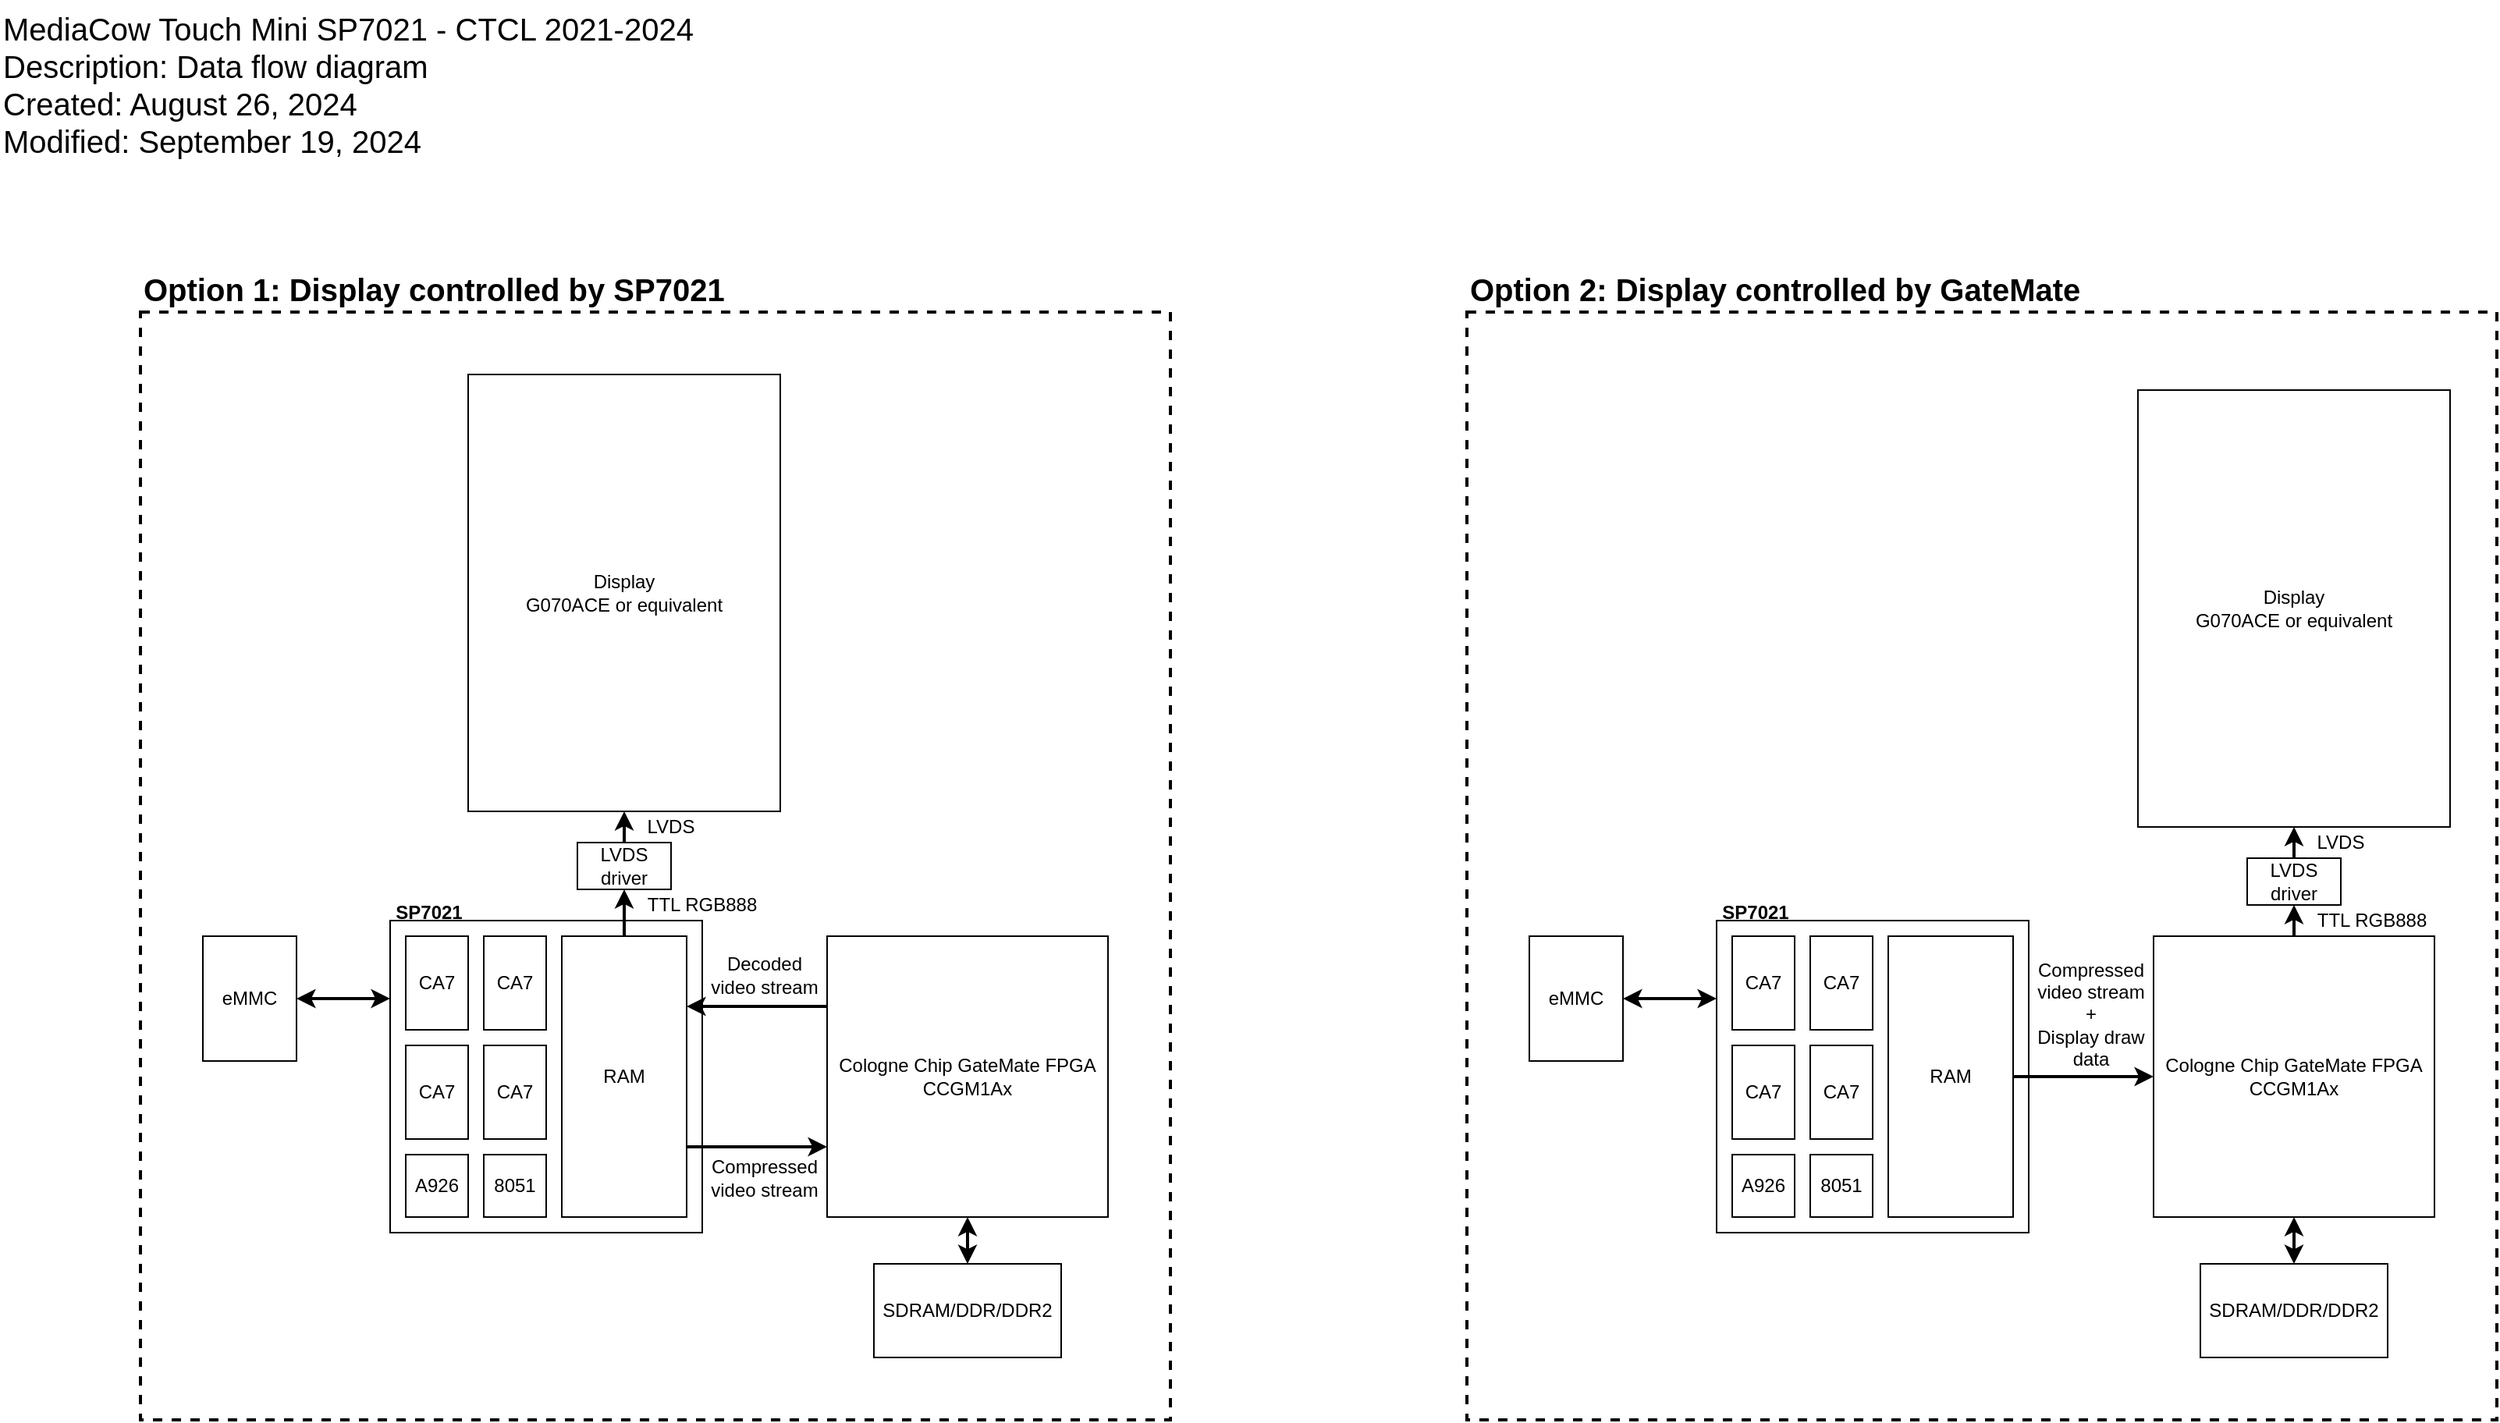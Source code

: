 <mxfile version="24.7.8">
  <diagram name="Page-1" id="0467Vszm-c7N2mC9LzOY">
    <mxGraphModel dx="2390" dy="1403" grid="1" gridSize="10" guides="1" tooltips="1" connect="1" arrows="1" fold="1" page="1" pageScale="1" pageWidth="850" pageHeight="1100" math="0" shadow="0">
      <root>
        <mxCell id="0" />
        <mxCell id="1" parent="0" />
        <mxCell id="nrjsd-WsbJ5-rD9QdF9O-45" value="" style="rounded=0;whiteSpace=wrap;html=1;fillColor=none;dashed=1;strokeWidth=2;movable=1;resizable=1;rotatable=1;deletable=1;editable=1;locked=0;connectable=1;" vertex="1" parent="1">
          <mxGeometry x="950" y="210" width="660" height="710" as="geometry" />
        </mxCell>
        <mxCell id="nrjsd-WsbJ5-rD9QdF9O-42" value="" style="rounded=0;whiteSpace=wrap;html=1;fillColor=none;dashed=1;strokeWidth=2;" vertex="1" parent="1">
          <mxGeometry x="100" y="210" width="660" height="710" as="geometry" />
        </mxCell>
        <mxCell id="nrjsd-WsbJ5-rD9QdF9O-1" value="MediaCow Touch Mini SP7021 - CTCL 2021-2024&lt;div style=&quot;font-size: 20px;&quot;&gt;Description: Data flow diagram&lt;/div&gt;&lt;div style=&quot;font-size: 20px;&quot;&gt;Created: August 26, 2024&lt;br style=&quot;font-size: 20px;&quot;&gt;&lt;div style=&quot;font-size: 20px;&quot;&gt;Modified: September 19, 2024&lt;/div&gt;&lt;/div&gt;&lt;div style=&quot;font-size: 20px;&quot;&gt;&lt;br style=&quot;font-size: 20px;&quot;&gt;&lt;/div&gt;" style="text;html=1;align=left;verticalAlign=top;whiteSpace=wrap;rounded=0;fontSize=20;" vertex="1" parent="1">
          <mxGeometry x="10" y="10" width="460" height="150" as="geometry" />
        </mxCell>
        <mxCell id="nrjsd-WsbJ5-rD9QdF9O-2" value="" style="rounded=0;whiteSpace=wrap;html=1;" vertex="1" parent="1">
          <mxGeometry x="260" y="600" width="200" height="200" as="geometry" />
        </mxCell>
        <mxCell id="nrjsd-WsbJ5-rD9QdF9O-10" style="edgeStyle=orthogonalEdgeStyle;rounded=0;orthogonalLoop=1;jettySize=auto;html=1;exitX=1;exitY=0.75;exitDx=0;exitDy=0;entryX=0;entryY=0.75;entryDx=0;entryDy=0;strokeWidth=2;" edge="1" parent="1" source="nrjsd-WsbJ5-rD9QdF9O-3" target="nrjsd-WsbJ5-rD9QdF9O-9">
          <mxGeometry relative="1" as="geometry" />
        </mxCell>
        <mxCell id="nrjsd-WsbJ5-rD9QdF9O-31" style="edgeStyle=orthogonalEdgeStyle;rounded=0;orthogonalLoop=1;jettySize=auto;html=1;exitX=0.5;exitY=0;exitDx=0;exitDy=0;entryX=0.5;entryY=1;entryDx=0;entryDy=0;strokeWidth=2;" edge="1" parent="1" source="nrjsd-WsbJ5-rD9QdF9O-3" target="nrjsd-WsbJ5-rD9QdF9O-6">
          <mxGeometry relative="1" as="geometry" />
        </mxCell>
        <mxCell id="nrjsd-WsbJ5-rD9QdF9O-3" value="RAM" style="rounded=0;whiteSpace=wrap;html=1;" vertex="1" parent="1">
          <mxGeometry x="370" y="610" width="80" height="180" as="geometry" />
        </mxCell>
        <mxCell id="nrjsd-WsbJ5-rD9QdF9O-4" value="Display&lt;div&gt;G070ACE or equivalent&lt;/div&gt;" style="rounded=0;whiteSpace=wrap;html=1;" vertex="1" parent="1">
          <mxGeometry x="310" y="250" width="200" height="280" as="geometry" />
        </mxCell>
        <mxCell id="nrjsd-WsbJ5-rD9QdF9O-7" style="edgeStyle=orthogonalEdgeStyle;rounded=0;orthogonalLoop=1;jettySize=auto;html=1;exitX=0.5;exitY=0;exitDx=0;exitDy=0;entryX=0.5;entryY=1;entryDx=0;entryDy=0;strokeWidth=2;" edge="1" parent="1" source="nrjsd-WsbJ5-rD9QdF9O-6" target="nrjsd-WsbJ5-rD9QdF9O-4">
          <mxGeometry relative="1" as="geometry" />
        </mxCell>
        <mxCell id="nrjsd-WsbJ5-rD9QdF9O-6" value="LVDS driver" style="rounded=0;whiteSpace=wrap;html=1;" vertex="1" parent="1">
          <mxGeometry x="380" y="550" width="60" height="30" as="geometry" />
        </mxCell>
        <mxCell id="nrjsd-WsbJ5-rD9QdF9O-11" style="edgeStyle=orthogonalEdgeStyle;rounded=0;orthogonalLoop=1;jettySize=auto;html=1;exitX=0;exitY=0.25;exitDx=0;exitDy=0;entryX=1;entryY=0.25;entryDx=0;entryDy=0;strokeWidth=2;" edge="1" parent="1" source="nrjsd-WsbJ5-rD9QdF9O-9" target="nrjsd-WsbJ5-rD9QdF9O-3">
          <mxGeometry relative="1" as="geometry" />
        </mxCell>
        <mxCell id="nrjsd-WsbJ5-rD9QdF9O-15" style="edgeStyle=orthogonalEdgeStyle;rounded=0;orthogonalLoop=1;jettySize=auto;html=1;exitX=0.5;exitY=1;exitDx=0;exitDy=0;entryX=0.5;entryY=0;entryDx=0;entryDy=0;startArrow=classic;startFill=1;strokeWidth=2;" edge="1" parent="1" source="nrjsd-WsbJ5-rD9QdF9O-9" target="nrjsd-WsbJ5-rD9QdF9O-13">
          <mxGeometry relative="1" as="geometry" />
        </mxCell>
        <mxCell id="nrjsd-WsbJ5-rD9QdF9O-9" value="&lt;div&gt;Cologne Chip GateMate FPGA&lt;/div&gt;CCGM1Ax" style="rounded=0;whiteSpace=wrap;html=1;" vertex="1" parent="1">
          <mxGeometry x="540" y="610" width="180" height="180" as="geometry" />
        </mxCell>
        <mxCell id="nrjsd-WsbJ5-rD9QdF9O-13" value="SDRAM/DDR/DDR2" style="rounded=0;whiteSpace=wrap;html=1;" vertex="1" parent="1">
          <mxGeometry x="570" y="820" width="120" height="60" as="geometry" />
        </mxCell>
        <mxCell id="nrjsd-WsbJ5-rD9QdF9O-16" value="SP7021" style="text;html=1;align=center;verticalAlign=middle;whiteSpace=wrap;rounded=0;fontStyle=1" vertex="1" parent="1">
          <mxGeometry x="260" y="590" width="50" height="10" as="geometry" />
        </mxCell>
        <mxCell id="nrjsd-WsbJ5-rD9QdF9O-17" value="CA7" style="rounded=0;whiteSpace=wrap;html=1;" vertex="1" parent="1">
          <mxGeometry x="270" y="610" width="40" height="60" as="geometry" />
        </mxCell>
        <mxCell id="nrjsd-WsbJ5-rD9QdF9O-18" value="CA7" style="rounded=0;whiteSpace=wrap;html=1;" vertex="1" parent="1">
          <mxGeometry x="320" y="610" width="40" height="60" as="geometry" />
        </mxCell>
        <mxCell id="nrjsd-WsbJ5-rD9QdF9O-22" value="A926" style="rounded=0;whiteSpace=wrap;html=1;" vertex="1" parent="1">
          <mxGeometry x="270" y="750" width="40" height="40" as="geometry" />
        </mxCell>
        <mxCell id="nrjsd-WsbJ5-rD9QdF9O-23" value="8051" style="rounded=0;whiteSpace=wrap;html=1;" vertex="1" parent="1">
          <mxGeometry x="320" y="750" width="40" height="40" as="geometry" />
        </mxCell>
        <mxCell id="nrjsd-WsbJ5-rD9QdF9O-25" value="CA7" style="rounded=0;whiteSpace=wrap;html=1;" vertex="1" parent="1">
          <mxGeometry x="270" y="680" width="40" height="60" as="geometry" />
        </mxCell>
        <mxCell id="nrjsd-WsbJ5-rD9QdF9O-26" value="CA7" style="rounded=0;whiteSpace=wrap;html=1;" vertex="1" parent="1">
          <mxGeometry x="320" y="680" width="40" height="60" as="geometry" />
        </mxCell>
        <mxCell id="nrjsd-WsbJ5-rD9QdF9O-33" value="TTL RGB888" style="text;html=1;align=center;verticalAlign=middle;whiteSpace=wrap;rounded=0;" vertex="1" parent="1">
          <mxGeometry x="420" y="580" width="80" height="20" as="geometry" />
        </mxCell>
        <mxCell id="nrjsd-WsbJ5-rD9QdF9O-34" value="LVDS" style="text;html=1;align=center;verticalAlign=middle;whiteSpace=wrap;rounded=0;" vertex="1" parent="1">
          <mxGeometry x="420" y="530" width="40" height="20" as="geometry" />
        </mxCell>
        <mxCell id="nrjsd-WsbJ5-rD9QdF9O-36" value="Decoded video stream" style="text;html=1;align=center;verticalAlign=middle;whiteSpace=wrap;rounded=0;" vertex="1" parent="1">
          <mxGeometry x="460" y="620" width="80" height="30" as="geometry" />
        </mxCell>
        <mxCell id="nrjsd-WsbJ5-rD9QdF9O-37" value="Compressed video stream" style="text;html=1;align=center;verticalAlign=middle;whiteSpace=wrap;rounded=0;" vertex="1" parent="1">
          <mxGeometry x="460" y="750" width="80" height="30" as="geometry" />
        </mxCell>
        <mxCell id="nrjsd-WsbJ5-rD9QdF9O-41" style="edgeStyle=orthogonalEdgeStyle;rounded=0;orthogonalLoop=1;jettySize=auto;html=1;exitX=1;exitY=0.5;exitDx=0;exitDy=0;entryX=0;entryY=0.25;entryDx=0;entryDy=0;startArrow=classic;startFill=1;strokeWidth=2;" edge="1" parent="1" source="nrjsd-WsbJ5-rD9QdF9O-40" target="nrjsd-WsbJ5-rD9QdF9O-2">
          <mxGeometry relative="1" as="geometry" />
        </mxCell>
        <mxCell id="nrjsd-WsbJ5-rD9QdF9O-40" value="eMMC&lt;div&gt;&lt;/div&gt;" style="rounded=0;whiteSpace=wrap;html=1;" vertex="1" parent="1">
          <mxGeometry x="140" y="610" width="60" height="80" as="geometry" />
        </mxCell>
        <mxCell id="nrjsd-WsbJ5-rD9QdF9O-43" value="Option 1: Display controlled by SP7021" style="text;html=1;align=left;verticalAlign=middle;whiteSpace=wrap;rounded=0;fontStyle=1;fontSize=20;" vertex="1" parent="1">
          <mxGeometry x="100" y="180" width="390" height="30" as="geometry" />
        </mxCell>
        <mxCell id="nrjsd-WsbJ5-rD9QdF9O-46" value="" style="rounded=0;whiteSpace=wrap;html=1;" vertex="1" parent="1">
          <mxGeometry x="1110" y="600" width="200" height="200" as="geometry" />
        </mxCell>
        <mxCell id="nrjsd-WsbJ5-rD9QdF9O-72" style="edgeStyle=orthogonalEdgeStyle;rounded=0;orthogonalLoop=1;jettySize=auto;html=1;exitX=1;exitY=0.5;exitDx=0;exitDy=0;strokeWidth=2;" edge="1" parent="1" source="nrjsd-WsbJ5-rD9QdF9O-49" target="nrjsd-WsbJ5-rD9QdF9O-55">
          <mxGeometry relative="1" as="geometry" />
        </mxCell>
        <mxCell id="nrjsd-WsbJ5-rD9QdF9O-49" value="RAM" style="rounded=0;whiteSpace=wrap;html=1;" vertex="1" parent="1">
          <mxGeometry x="1220" y="610" width="80" height="180" as="geometry" />
        </mxCell>
        <mxCell id="nrjsd-WsbJ5-rD9QdF9O-50" value="Display&lt;div&gt;G070ACE or equivalent&lt;/div&gt;" style="rounded=0;whiteSpace=wrap;html=1;" vertex="1" parent="1">
          <mxGeometry x="1380" y="260" width="200" height="280" as="geometry" />
        </mxCell>
        <mxCell id="nrjsd-WsbJ5-rD9QdF9O-51" style="edgeStyle=orthogonalEdgeStyle;rounded=0;orthogonalLoop=1;jettySize=auto;html=1;exitX=0.5;exitY=0;exitDx=0;exitDy=0;entryX=0.5;entryY=1;entryDx=0;entryDy=0;strokeWidth=2;" edge="1" parent="1" source="nrjsd-WsbJ5-rD9QdF9O-52" target="nrjsd-WsbJ5-rD9QdF9O-50">
          <mxGeometry relative="1" as="geometry" />
        </mxCell>
        <mxCell id="nrjsd-WsbJ5-rD9QdF9O-52" value="LVDS driver" style="rounded=0;whiteSpace=wrap;html=1;" vertex="1" parent="1">
          <mxGeometry x="1450" y="560" width="60" height="30" as="geometry" />
        </mxCell>
        <mxCell id="nrjsd-WsbJ5-rD9QdF9O-54" style="edgeStyle=orthogonalEdgeStyle;rounded=0;orthogonalLoop=1;jettySize=auto;html=1;exitX=0.5;exitY=1;exitDx=0;exitDy=0;entryX=0.5;entryY=0;entryDx=0;entryDy=0;startArrow=classic;startFill=1;strokeWidth=2;" edge="1" parent="1" source="nrjsd-WsbJ5-rD9QdF9O-55" target="nrjsd-WsbJ5-rD9QdF9O-56">
          <mxGeometry relative="1" as="geometry" />
        </mxCell>
        <mxCell id="nrjsd-WsbJ5-rD9QdF9O-71" style="edgeStyle=orthogonalEdgeStyle;rounded=0;orthogonalLoop=1;jettySize=auto;html=1;exitX=0.5;exitY=0;exitDx=0;exitDy=0;entryX=0.5;entryY=1;entryDx=0;entryDy=0;strokeWidth=2;" edge="1" parent="1" source="nrjsd-WsbJ5-rD9QdF9O-55" target="nrjsd-WsbJ5-rD9QdF9O-52">
          <mxGeometry relative="1" as="geometry" />
        </mxCell>
        <mxCell id="nrjsd-WsbJ5-rD9QdF9O-55" value="&lt;div&gt;Cologne Chip GateMate FPGA&lt;/div&gt;CCGM1Ax" style="rounded=0;whiteSpace=wrap;html=1;" vertex="1" parent="1">
          <mxGeometry x="1390" y="610" width="180" height="180" as="geometry" />
        </mxCell>
        <mxCell id="nrjsd-WsbJ5-rD9QdF9O-56" value="SDRAM/DDR/DDR2" style="rounded=0;whiteSpace=wrap;html=1;" vertex="1" parent="1">
          <mxGeometry x="1420" y="820" width="120" height="60" as="geometry" />
        </mxCell>
        <mxCell id="nrjsd-WsbJ5-rD9QdF9O-57" value="SP7021" style="text;html=1;align=center;verticalAlign=middle;whiteSpace=wrap;rounded=0;fontStyle=1" vertex="1" parent="1">
          <mxGeometry x="1110" y="590" width="50" height="10" as="geometry" />
        </mxCell>
        <mxCell id="nrjsd-WsbJ5-rD9QdF9O-58" value="CA7" style="rounded=0;whiteSpace=wrap;html=1;" vertex="1" parent="1">
          <mxGeometry x="1120" y="610" width="40" height="60" as="geometry" />
        </mxCell>
        <mxCell id="nrjsd-WsbJ5-rD9QdF9O-59" value="CA7" style="rounded=0;whiteSpace=wrap;html=1;" vertex="1" parent="1">
          <mxGeometry x="1170" y="610" width="40" height="60" as="geometry" />
        </mxCell>
        <mxCell id="nrjsd-WsbJ5-rD9QdF9O-60" value="A926" style="rounded=0;whiteSpace=wrap;html=1;" vertex="1" parent="1">
          <mxGeometry x="1120" y="750" width="40" height="40" as="geometry" />
        </mxCell>
        <mxCell id="nrjsd-WsbJ5-rD9QdF9O-61" value="8051" style="rounded=0;whiteSpace=wrap;html=1;" vertex="1" parent="1">
          <mxGeometry x="1170" y="750" width="40" height="40" as="geometry" />
        </mxCell>
        <mxCell id="nrjsd-WsbJ5-rD9QdF9O-62" value="CA7" style="rounded=0;whiteSpace=wrap;html=1;" vertex="1" parent="1">
          <mxGeometry x="1120" y="680" width="40" height="60" as="geometry" />
        </mxCell>
        <mxCell id="nrjsd-WsbJ5-rD9QdF9O-63" value="CA7" style="rounded=0;whiteSpace=wrap;html=1;" vertex="1" parent="1">
          <mxGeometry x="1170" y="680" width="40" height="60" as="geometry" />
        </mxCell>
        <mxCell id="nrjsd-WsbJ5-rD9QdF9O-64" value="TTL RGB888" style="text;html=1;align=center;verticalAlign=middle;whiteSpace=wrap;rounded=0;" vertex="1" parent="1">
          <mxGeometry x="1490" y="590" width="80" height="20" as="geometry" />
        </mxCell>
        <mxCell id="nrjsd-WsbJ5-rD9QdF9O-65" value="LVDS" style="text;html=1;align=center;verticalAlign=middle;whiteSpace=wrap;rounded=0;" vertex="1" parent="1">
          <mxGeometry x="1490" y="540" width="40" height="20" as="geometry" />
        </mxCell>
        <mxCell id="nrjsd-WsbJ5-rD9QdF9O-67" value="Compressed video stream +&lt;div&gt;Display draw data&lt;/div&gt;" style="text;html=1;align=center;verticalAlign=middle;whiteSpace=wrap;rounded=0;" vertex="1" parent="1">
          <mxGeometry x="1310" y="620" width="80" height="80" as="geometry" />
        </mxCell>
        <mxCell id="nrjsd-WsbJ5-rD9QdF9O-68" style="edgeStyle=orthogonalEdgeStyle;rounded=0;orthogonalLoop=1;jettySize=auto;html=1;exitX=1;exitY=0.5;exitDx=0;exitDy=0;entryX=0;entryY=0.25;entryDx=0;entryDy=0;startArrow=classic;startFill=1;strokeWidth=2;" edge="1" parent="1" source="nrjsd-WsbJ5-rD9QdF9O-69" target="nrjsd-WsbJ5-rD9QdF9O-46">
          <mxGeometry relative="1" as="geometry" />
        </mxCell>
        <mxCell id="nrjsd-WsbJ5-rD9QdF9O-69" value="eMMC&lt;div&gt;&lt;/div&gt;" style="rounded=0;whiteSpace=wrap;html=1;" vertex="1" parent="1">
          <mxGeometry x="990" y="610" width="60" height="80" as="geometry" />
        </mxCell>
        <mxCell id="nrjsd-WsbJ5-rD9QdF9O-70" value="Option 2: Display controlled by GateMate" style="text;html=1;align=left;verticalAlign=middle;whiteSpace=wrap;rounded=0;fontStyle=1;fontSize=20;" vertex="1" parent="1">
          <mxGeometry x="950" y="180" width="400" height="30" as="geometry" />
        </mxCell>
      </root>
    </mxGraphModel>
  </diagram>
</mxfile>

